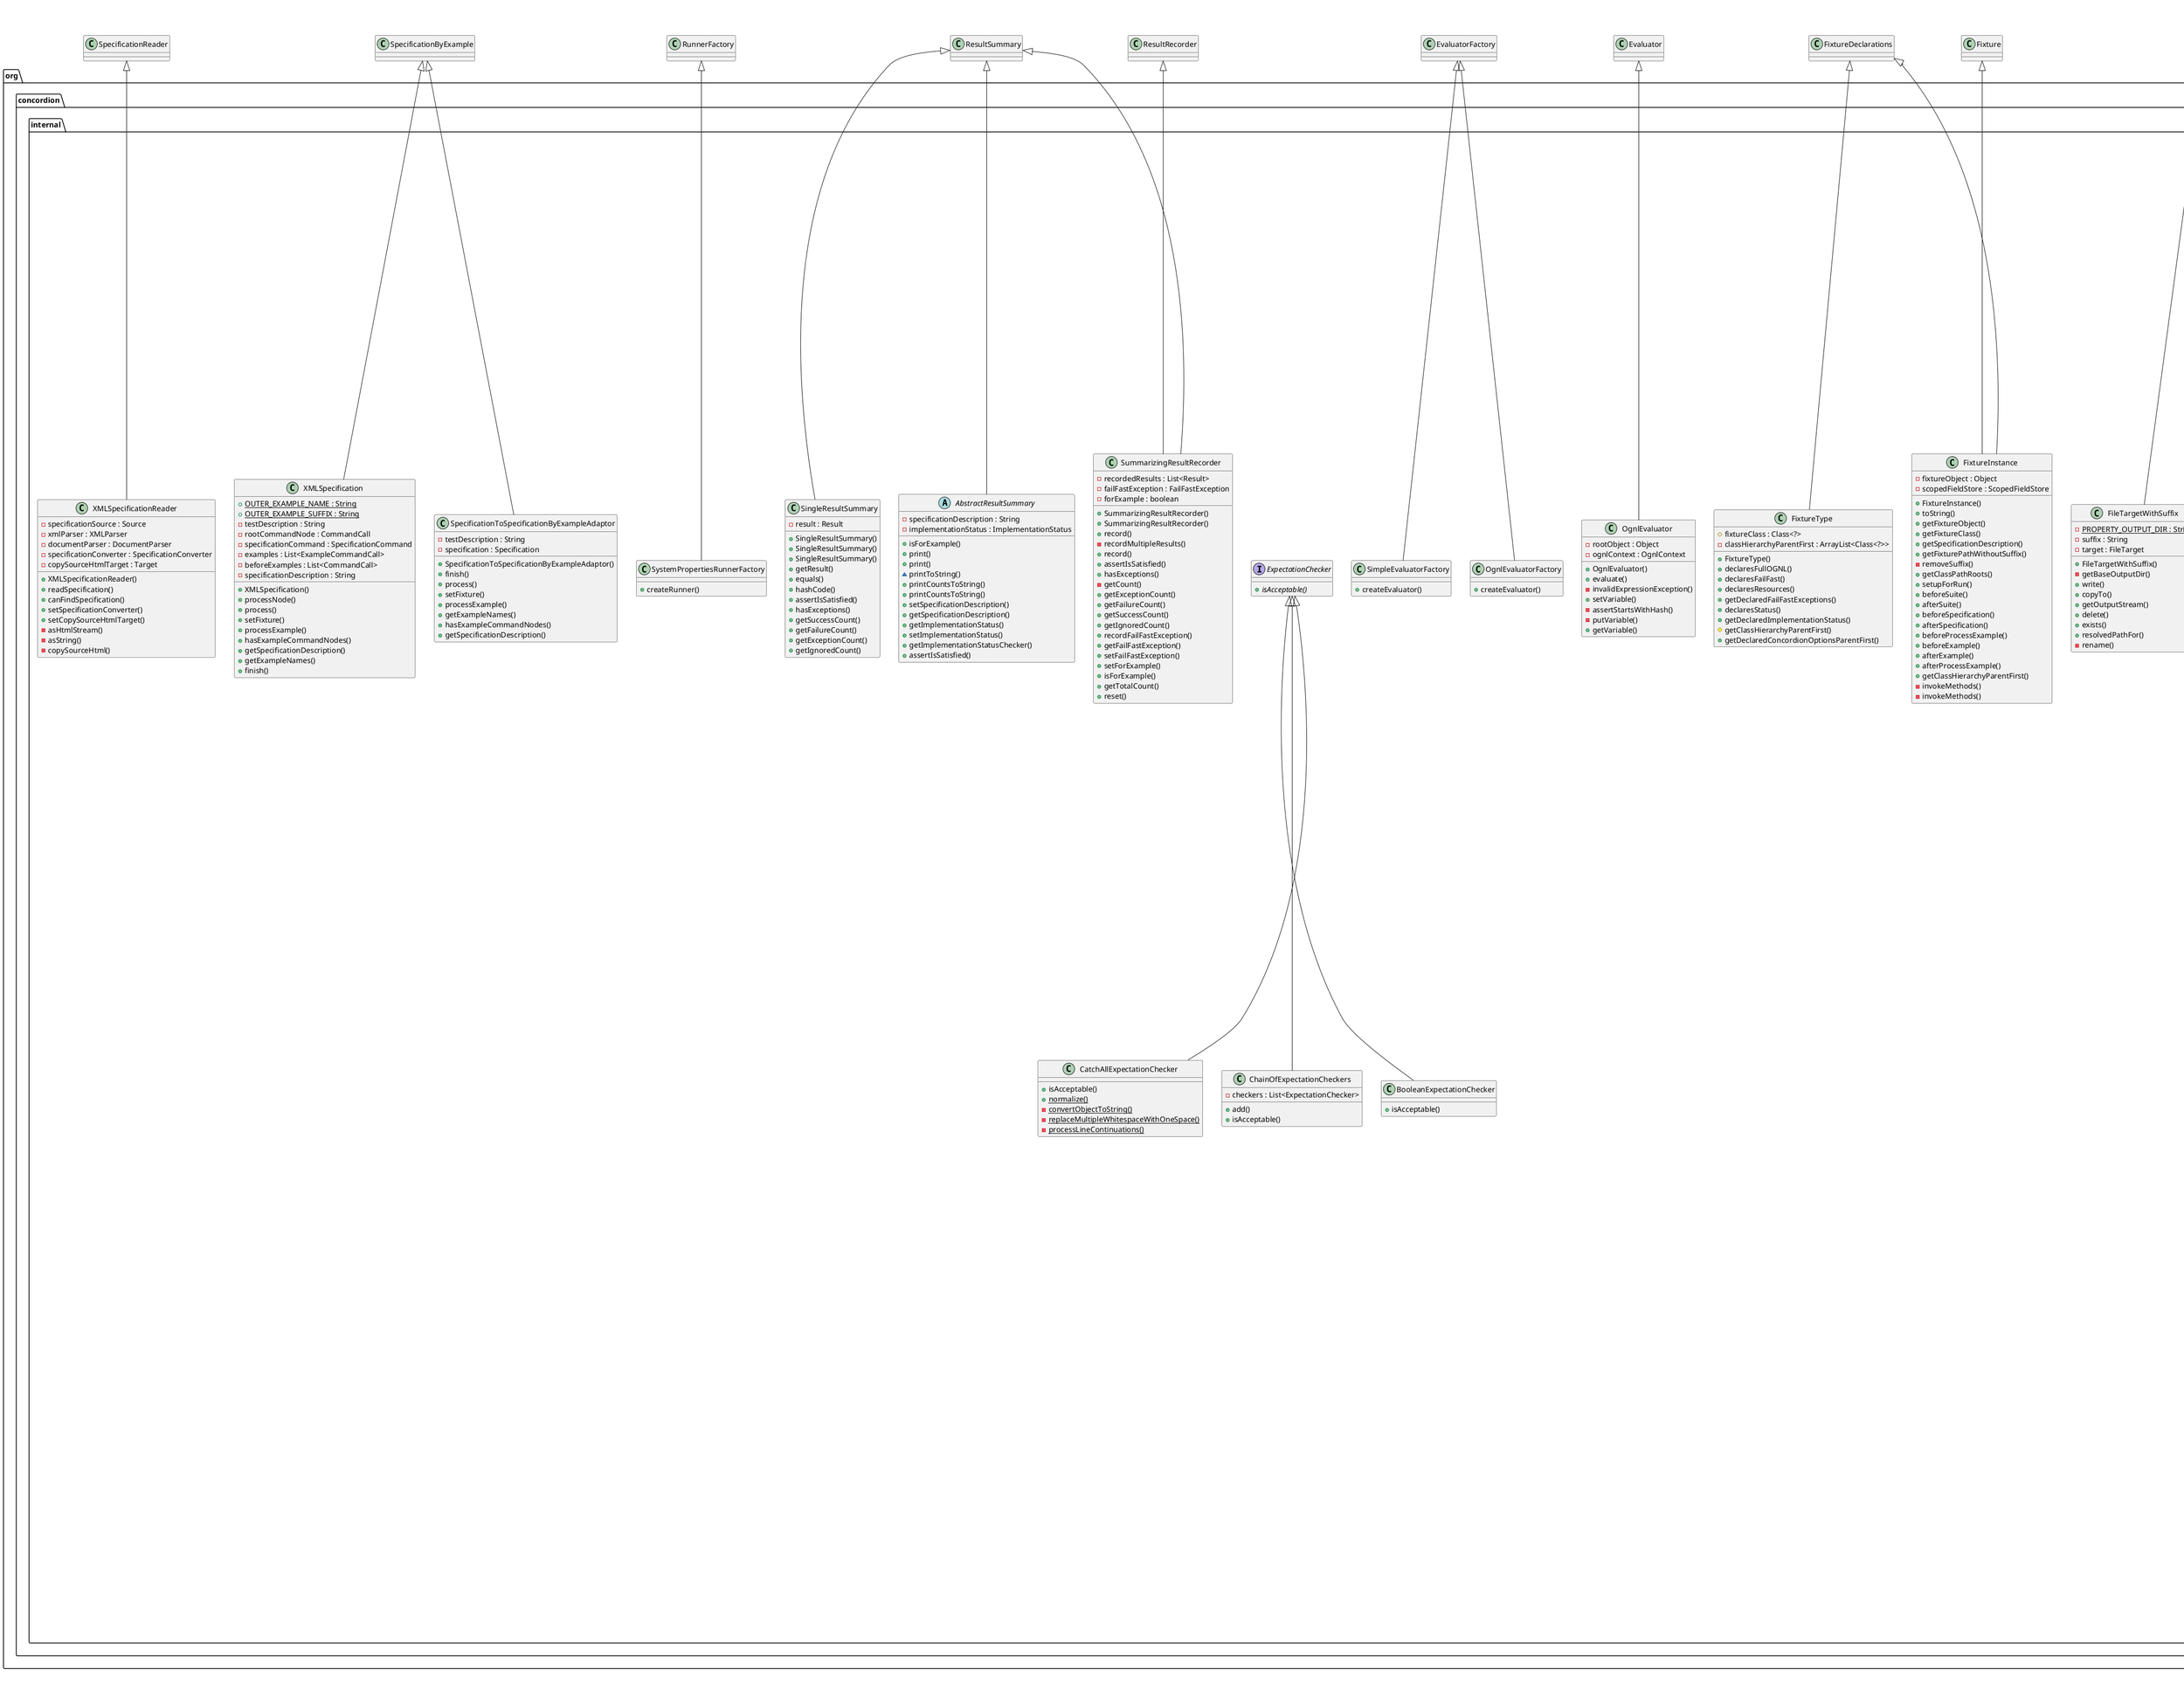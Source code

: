 @startuml

title __INTERNAL's Class Diagram__\n

  package org.concordion {
    package org.concordion.internal {
      abstract class AbstractResultSummary {
          - specificationDescription : String
          - implementationStatus : ImplementationStatus
          + isForExample()
          + print()
          + print()
          ~ printToString()
          + printCountsToString()
          + printCountsToString()
          + setSpecificationDescription()
          + getSpecificationDescription()
          + getImplementationStatus()
          + setImplementationStatus()
          + getImplementationStatusChecker()
          + assertIsSatisfied()
      }
    }
  }
  

  package org.concordion {
    package org.concordion.internal {
      class BooleanExpectationChecker {
          + isAcceptable()
      }
    }
  }
  

  package org.concordion {
    package org.concordion.internal {
      class BrowserStyleWhitespaceComparator {
          - chainOfCheckers : ChainOfExpectationCheckers
          + BrowserStyleWhitespaceComparator()
          + compare()
      }
    }
  }
  

  package org.concordion {
    package org.concordion.internal {
      class CatchAllExpectationChecker {
          + isAcceptable()
          {static} + normalize()
          {static} - convertObjectToString()
          {static} - replaceMultipleWhitespaceWithOneSpace()
          {static} - processLineContinuations()
      }
    }
  }
  

  package org.concordion {
    package org.concordion.internal {
      class ChainOfExpectationCheckers {
          - checkers : List<ExpectationChecker>
          + add()
          + isAcceptable()
      }
    }
  }
  

  package org.concordion {
    package org.concordion.internal {
      class ClassNameAndTypeBasedSpecificationLocator {
      }
    }
  }
  

  package org.concordion {
    package org.concordion.internal {
      class ClassNameBasedSpecificationLocator {
          - specificationSuffix : String
          + ClassNameBasedSpecificationLocator()
          + ClassNameBasedSpecificationLocator()
          + locateSpecification()
          + locateSpecification()
      }
    }
  }
  

  package org.concordion {
    package org.concordion.internal {
      class ClassPathSource {
          + createInputStream()
          + canFind()
          + toString()
          + readAsString()
          + readResourceAsString()
          - readAsString()
          - getResourceAsStream()
          - readAsString()
          - readResourceAsString()
      }
    }
  }
  

  package org.concordion {
    package org.concordion.internal {
      class CommandRegistry {
          - commandMap : Map<Object, Command>
          + register()
          + createCommand()
          - makeKey()
      }
    }
  }
  

  package org.concordion {
    package org.concordion.internal {
      class ConcordionAssertionError {
          {static} - serialVersionUID : long
          - rs : ResultSummary
          + ConcordionAssertionError()
          + getResultSummary()
      }
    }
  }
  

  package org.concordion {
    package org.concordion.internal {
      class ConcordionBuilder {
          - listeners : List<ConcordionBuildListener>
          {static} + NAMESPACE_CONCORDION_2007 : String
          {static} - PROPERTY_OUTPUT_DIR : String
          {static} - PROPERTY_EXTENSIONS : String
          {static} - EMBEDDED_STYLESHEET_RESOURCE : String
          {static} - baseOutputDir : File
          - specificationLocator : SpecificationLocator
          - sources : Map<SourceType, Source>
          - target : Target
          - commandRegistry : CommandRegistry
          - documentParser : DocumentParser
          - specificationReader : SpecificationReader
          - evaluatorFactory : EvaluatorFactory
          - specificationCommand : SpecificationCommand
          - assertEqualsCommand : AssertEqualsCommand
          - assertTrueCommand : AssertTrueCommand
          - assertFalseCommand : AssertFalseCommand
          - exampleCommand : ExampleCommand
          - executeCommand : ExecuteCommand
          - setCommand : SetCommand
          - runCommand : RunCommand
          - verifyRowsCommand : VerifyRowsCommand
          - echoCommand : EchoCommand
          - throwableListenerPublisher : ThrowableCaughtPublisher
          - resourceToCopyMap : LinkedHashMap<String, Resource>
          - specificationProcessingListeners : List<SpecificationProcessingListener>
          - throwableCaughtListeners : List<ThrowableCaughtListener>
          - failFastExceptions : List<Class<? extends Throwable>>
          - builtAlready : boolean
          - fixture : Fixture
          - markdownConverter : MarkdownConverter
          - xhtmlConverter : XhtmlConverter
          - specificationTypes : List<SpecificationType>
          - specificationConverters : Set<SpecificationConverter>
          - copySourceHtmlTarget : FileTarget
          - pageFooterRenderer : SpecificationProcessingListener
          - breadcrumbRenderer : BreadcrumbRenderer
          - runnerFactory : RunnerFactory
          + withSource()
          + withSource()
          + withTarget()
          + withPageFooterRenderer()
          + withBreadcrumbRenderer()
          + withRunnerFactory()
          + withSpecificationLocator()
          + withEvaluatorFactory()
          + withThrowableListener()
          - withThrowableListener()
          + withAssertEqualsListener()
          + withAssertTrueListener()
          + withAssertFalseListener()
          + withVerifyRowsListener()
          + withRunListener()
          + withRunStrategy()
          + withExecuteListener()
          + withSetListener()
          + withDocumentParsingListener()
          + withSpecificationProcessingListener()
          + withBuildListener()
          - withApprovedCommand()
          + withCommand()
          + withResource()
          + withEmbeddedCSS()
          + withEmbeddedCSS()
          + withLinkedCSS()
          + withEmbeddedJavaScript()
          + withLinkedJavaScript()
          + build()
          - announceBuildCompleted()
          - addSpecificationListeners()
          - addThrowableListeners()
          - copyResources()
          - addExtensions()
          - addExtension()
          {static} + getBaseOutputDir()
          + withFailFast()
          + withFixture()
          + withExampleListener()
          + withOuterExampleListener()
          + withResources()
          - addDefaultStyling()
          + withSpecificationType()
          ~ configureWith()
          - expandSystemProperties()
      }
    }
  }
  

  package org.concordion {
    package org.concordion.internal {
      class ConcordionOptionsParser {
          {static} + convertNamespacePairsToMap()
      }
    }
  }
  

  package org.concordion {
    package org.concordion.internal {
      class ConfigurationException {
          {static} - serialVersionUID : long
          + ConfigurationException()
          + ConfigurationException()
          + ConfigurationException()
          + ConfigurationException()
      }
    }
  }
  

  package org.concordion {
    package org.concordion.internal {
      class DocumentParser {
          - commandFactory : CommandFactory
          - listeners : List<DocumentParsingListener>
          + DocumentParser()
          + addDocumentParsingListener()
          + removeDocumentParsingListener()
          - announceBeforeParsing()
          + parse()
          - modifyCommandCallTree()
          - generateCommandCallTree()
          - createSpecificationCommand()
          - createCommand()
      }
    }
  }
  

  package org.concordion {
    package org.concordion.internal {
      interface ExpectationChecker {
          {abstract} + isAcceptable()
      }
    }
  }
  

  package org.concordion {
    package org.concordion.internal {
      interface ExpressionValidator {
          {abstract} + validate()
      }
    }
  }
  

  package org.concordion {
    package org.concordion.internal {
      class FailFastException {
          {static} - serialVersionUID : long
          + FailFastException()
      }
    }
  }
  

  package org.concordion {
    package org.concordion.internal {
      class FileTarget {
          {static} - FRESH_ENOUGH_MILLIS : long
          {static} - BUFFER_SIZE : int
          - baseDir : File
          + FileTarget()
          + copyTo()
          + delete()
          + write()
          + getFile()
          + getOutputStream()
          - createOutputStream()
          - mkdirs()
          - isFreshEnough()
          + exists()
          + resolvedPathFor()
          - copy()
      }
    }
  }
  

  package org.concordion {
    package org.concordion.internal {
      class FileTargetWithSuffix {
          {static} - PROPERTY_OUTPUT_DIR : String
          - suffix : String
          - target : FileTarget
          + FileTargetWithSuffix()
          - getBaseOutputDir()
          + write()
          + copyTo()
          + getOutputStream()
          + delete()
          + exists()
          + resolvedPathFor()
          - rename()
      }
    }
  }
  

  package org.concordion {
    package org.concordion.internal {
      class FixtureInstance {
          - fixtureObject : Object
          - scopedFieldStore : ScopedFieldStore
          + FixtureInstance()
          + toString()
          + getFixtureObject()
          + getFixtureClass()
          + getSpecificationDescription()
          + getFixturePathWithoutSuffix()
          - removeSuffix()
          + getClassPathRoots()
          + setupForRun()
          + beforeSuite()
          + afterSuite()
          + beforeSpecification()
          + afterSpecification()
          + beforeProcessExample()
          + beforeExample()
          + afterExample()
          + afterProcessExample()
          + getClassHierarchyParentFirst()
          - invokeMethods()
          - invokeMethods()
      }
    }
  }
  

  package org.concordion {
    package org.concordion.internal {
      class FixtureOptionsLoader {
          + addOptions()
      }
    }
  }
  

  package org.concordion {
    package org.concordion.internal {
      class FixtureRunner {
          {static} - runResultsCache : RunResultsCache
          - concordion : Concordion
          + FixtureRunner()
          + run()
          - printResultSummary()
          + getConcordion()
          + run()
      }
    }
  }
  

  package org.concordion {
    package org.concordion.internal {
      class FixtureSpecificationMapper {
          {static} - serviceLoader : ServiceLoader<TestFrameworkProvider>
          {static} + toSpecificationResource()
          {static} + removeSuffixFromFixtureName()
          {static} + findFixtureClass()
          {static} - getFixtureClass()
      }
    }
  }
  

  package org.concordion {
    package org.concordion.internal {
      class FixtureType {
          # fixtureClass : Class<?>
          - classHierarchyParentFirst : ArrayList<Class<?>>
          + FixtureType()
          + declaresFullOGNL()
          + declaresFailFast()
          + declaresResources()
          + getDeclaredFailFastExceptions()
          + declaresStatus()
          + getDeclaredImplementationStatus()
          # getClassHierarchyParentFirst()
          + getDeclaredConcordionOptionsParentFirst()
      }
    }
  }
  

  package org.concordion {
    package org.concordion.internal {
      enum ImplementationStatusChecker {
        UNIMPLEMENTED
        EXPECTED_TO_FAIL
        EXPECTED_TO_PASS
        implementationStatus
      }
    }
  }
  

  package org.concordion {
    package org.concordion.internal {
      class InvalidExpressionException {
          {static} - serialVersionUID : long
          - t : Throwable
          + InvalidExpressionException()
          + InvalidExpressionException()
          + getStackTrace()
      }
    }
  }
  

  package org.concordion {
    package org.concordion.internal {
      class ListEntry {
          - listElement : Element
          + ListEntry()
          + getElement()
          + isItem()
          + isList()
      }
    }
  }
  

  package org.concordion {
    package org.concordion.internal {
      class ListSupport {
          - listCommandCall : CommandCall
          + ListSupport()
          + getListEntries()
      }
    }
  }
  

  package org.concordion {
    package org.concordion.internal {
      class MultiPattern {
          - patterns : List<Pattern>
          - MultiPattern()
          + matches()
          {static} + fromRegularExpressions()
      }
    }
  }
  

  package org.concordion {
    package org.concordion.internal {
      class OgnlEvaluator {
          - rootObject : Object
          - ognlContext : OgnlContext
          + OgnlEvaluator()
          + evaluate()
          - invalidExpressionException()
          + setVariable()
          - assertStartsWithHash()
          - putVariable()
          + getVariable()
      }
    }
  }
  

  package org.concordion {
    package org.concordion.internal {
      class OgnlEvaluatorFactory {
          + createEvaluator()
      }
    }
  }
  

  package org.concordion {
    package org.concordion.internal {
      interface ParameterSupplier {
          {abstract} + getValueForParameter()
      }
    }
  }
  

  package org.concordion {
    package org.concordion.internal {
      class ParsingException {
          {static} - serialVersionUID : long
          - sourceDescription : String
          + ParsingException()
          + ParsingException()
          + getMessage()
      }
    }
  }
  

  package org.concordion {
    package org.concordion.internal {
      class ResourceFinder {
          - fixture : Fixture
          - includeDefaultStyling : boolean
          + includeDefaultStyling()
          + ResourceFinder()
          + getResourcesToCopy()
          - isAnnotationDeclared()
          - getResourcesToAdd()
          - findMatchingFiles()
          - getAbsoluteSearchPath()
          - isSearchRoot()
          - getPackageName()
      }
    }
  }
  

  package org.concordion {
    package org.concordion.internal {
      class WildcardFilter {
          ~ r : Pattern
          + WildcardFilter()
          + accept()
          - createRegexFromGlob()
      }
    }
  }
  

  package org.concordion {
    package org.concordion.internal {
      class ResourceToCopy {
          # fileName : String
          + insertType : InsertType
          + ResourceToCopy()
          + getResourceName()
          + getName()
          + isStyleSheet()
          + isScript()
      }
    }
  }
  

  package org.concordion {
    package org.concordion.internal {
      class Row {
          - rowElement : Element
          ~ Row()
          + isHeaderRow()
          + getElement()
          + getCells()
          + getIndexOfCell()
          + deepClone()
      }
    }
  }
  

  package org.concordion {
    package org.concordion.internal {
      interface RunOutput {
          {abstract} + getActualResultSummary()
          {abstract} + getModifiedResultSummary()
      }
    }
  }
  

  package org.concordion {
    package org.concordion.internal {
      class SimpleEvaluator {
          {static} - METHOD_NAME_PATTERN : String
          {static} - PROPERTY_NAME_PATTERN : String
          {static} - STRING_PATTERN : String
          {static} - LHS_VARIABLE_PATTERN : String
          {static} - RHS_VARIABLE_PATTERN : String
          {static} - METHOD_CALL_PARAMS : String
          {static} - METHOD_CALL_NO_PARAMS : String
          {static} - TERNARY_STRING_RESULT : String
          {static} - EVALUATION_PATTERNS : MultiPattern
          {static} - SET_VARIABLE_PATTERNS : MultiPattern
          + SimpleEvaluator()
          + evaluate()
          + setVariable()
          {static} + validateEvaluationExpression()
          {static} + validateSetVariableExpression()
      }
    }
  }
  

  package org.concordion {
    package org.concordion.internal {
      class SimpleEvaluatorFactory {
          + createEvaluator()
      }
    }
  }
  

  package org.concordion {
    package org.concordion.internal {
      class SingleParameterSupplier {
          - methodAnnotationClass : Class<? extends Annotation>
          - parameterAnnotation : Class<? extends Annotation>
          - parameterValue : Object
          + SingleParameterSupplier()
          + getValueForParameter()
      }
    }
  }
  

  package org.concordion {
    package org.concordion.internal {
      class SingleResultSummary {
          - result : Result
          + SingleResultSummary()
          + SingleResultSummary()
          + SingleResultSummary()
          + getResult()
          + equals()
          + hashCode()
          + assertIsSatisfied()
          + hasExceptions()
          + getSuccessCount()
          + getFailureCount()
          + getExceptionCount()
          + getIgnoredCount()
      }
    }
  }
  

  package org.concordion {
    package org.concordion.internal {
      interface SpecificationDescriber {
          {abstract} + getDescription()
          {abstract} + getDescription()
      }
    }
  }
  

  package org.concordion {
    package org.concordion.internal {
      class SpecificationToSpecificationByExampleAdaptor {
          - testDescription : String
          - specification : Specification
          + SpecificationToSpecificationByExampleAdaptor()
          + finish()
          + process()
          + setFixture()
          + processExample()
          + getExampleNames()
          + hasExampleCommandNodes()
          + getSpecificationDescription()
      }
    }
  }
  

  package org.concordion {
    package org.concordion.internal {
      class SpecificationType {
          - typeSuffix : String
          - converter : SpecificationConverter
          + SpecificationType()
          + getTypeSuffix()
          + getConverter()
      }
    }
  }
  

  package org.concordion {
    package org.concordion.internal {
      class SummarizingResultRecorder {
          - recordedResults : List<Result>
          - failFastException : FailFastException
          - forExample : boolean
          + SummarizingResultRecorder()
          + SummarizingResultRecorder()
          + record()
          - recordMultipleResults()
          + record()
          + assertIsSatisfied()
          + hasExceptions()
          - getCount()
          + getExceptionCount()
          + getFailureCount()
          + getSuccessCount()
          + getIgnoredCount()
          + recordFailFastException()
          + getFailFastException()
          + setFailFastException()
          + setForExample()
          + isForExample()
          + getTotalCount()
          + reset()
      }
    }
  }
  

  package org.concordion {
    package org.concordion.internal {
      class SystemPropertiesRunnerFactory {
          + createRunner()
      }
    }
  }
  

  package org.concordion {
    package org.concordion.internal {
      class Table {
          - tableElement : Element
          + Table()
          + getLastHeaderRow()
          - getHeaderRows()
          + getDetailRows()
          - getRows()
          + addDetailRow()
          - getColumnCount()
      }
    }
  }
  

  package org.concordion {
    package org.concordion.internal {
      class TableSupport {
          - tableCommandCall : CommandCall
          - commandCallByColumn : Map<Integer, CommandCall>
          - overrides : Map<Integer, Element>
          - table : Table
          + TableSupport()
          + getColumnCount()
          + getDetailRows()
          + copyCommandCallsTo()
          - populateCommandCallByColumnMap()
          + getLastHeaderRow()
          + addDetailRow()
      }
    }
  }
  

  package org.concordion {
    package org.concordion.internal {
      class UnableToBuildConcordionException {
          {static} - serialVersionUID : long
          + UnableToBuildConcordionException()
      }
    }
  }
  

  package org.concordion {
    package org.concordion.internal {
      class XMLParser {
          + parse()
          + parse()
          {static} + parse()
      }
    }
  }
  

  package org.concordion {
    package org.concordion.internal {
      class XMLSpecification {
          {static} + OUTER_EXAMPLE_NAME : String
          {static} + OUTER_EXAMPLE_SUFFIX : String
          - testDescription : String
          - rootCommandNode : CommandCall
          - specificationCommand : SpecificationCommand
          - examples : List<ExampleCommandCall>
          - beforeExamples : List<CommandCall>
          - specificationDescription : String
          + XMLSpecification()
          + processNode()
          + process()
          + setFixture()
          + processExample()
          + hasExampleCommandNodes()
          + getSpecificationDescription()
          + getExampleNames()
          + finish()
      }
    }
  }
  

  package org.concordion {
    package org.concordion.internal {
      class XMLSpecificationReader {
          - specificationSource : Source
          - xmlParser : XMLParser
          - documentParser : DocumentParser
          - specificationConverter : SpecificationConverter
          - copySourceHtmlTarget : Target
          + XMLSpecificationReader()
          + readSpecification()
          + canFindSpecification()
          + setSpecificationConverter()
          + setCopySourceHtmlTarget()
          - asHtmlStream()
          - asString()
          - copySourceHtml()
      }
    }
  }
  

  AbstractResultSummary -up-|> ResultSummary
  BooleanExpectationChecker -up-|> ExpectationChecker
  BrowserStyleWhitespaceComparator -up-|> Comparator
  CatchAllExpectationChecker -up-|> ExpectationChecker
  ChainOfExpectationCheckers -up-|> ExpectationChecker
  ClassNameAndTypeBasedSpecificationLocator -up-|> SpecificationLocatorWithType
  ClassNameBasedSpecificationLocator -up-|> SpecificationLocator
  ClassPathSource -up-|> Source
  CommandRegistry -up-|> CommandFactory
  ConcordionBuilder -up-|> ConcordionExtender
  FileTarget -up-|> Target
  FileTargetWithSuffix -up-|> Target
  FixtureInstance -up-|> Fixture
  FixtureInstance -up-|> FixtureDeclarations
  FixtureType -up-|> FixtureDeclarations
  OgnlEvaluator -up-|> Evaluator
  OgnlEvaluatorFactory -up-|> EvaluatorFactory
  ResourceFinder +-down- WildcardFilter
  WildcardFilter -up-|> FilenameFilter
  SimpleEvaluatorFactory -up-|> EvaluatorFactory
  SingleParameterSupplier -up-|> ParameterSupplier
  SingleResultSummary -up-|> ResultSummary
  SpecificationToSpecificationByExampleAdaptor -up-|> SpecificationByExample
  SummarizingResultRecorder -up-|> ResultRecorder
  SummarizingResultRecorder -up-|> ResultSummary
  SystemPropertiesRunnerFactory -up-|> RunnerFactory
  XMLSpecification -up-|> SpecificationByExample
  XMLSpecificationReader -up-|> SpecificationReader


right footer


PlantUML diagram generated by SketchIt! (https://bitbucket.org/pmesmeur/sketch.it)
For more information about this tool, please contact philippe.mesmeur@gmail.com
endfooter

@enduml
